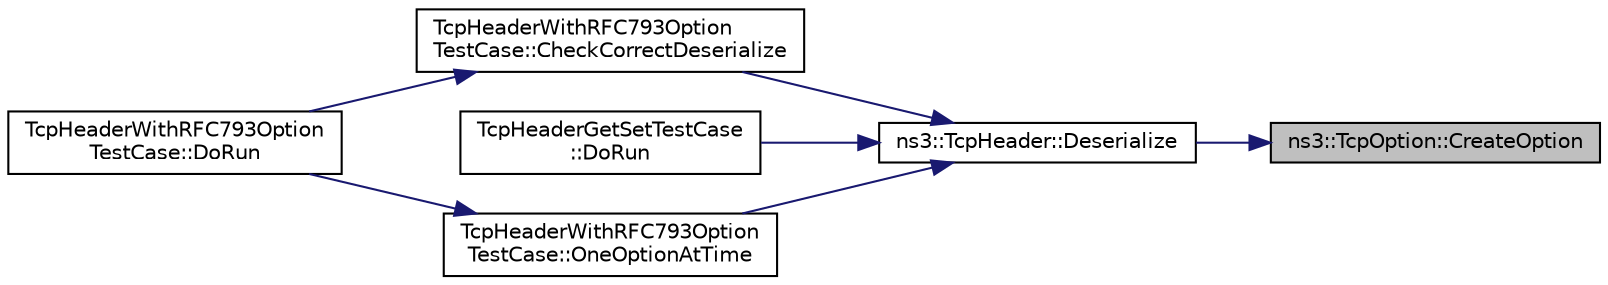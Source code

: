 digraph "ns3::TcpOption::CreateOption"
{
 // LATEX_PDF_SIZE
  edge [fontname="Helvetica",fontsize="10",labelfontname="Helvetica",labelfontsize="10"];
  node [fontname="Helvetica",fontsize="10",shape=record];
  rankdir="RL";
  Node1 [label="ns3::TcpOption::CreateOption",height=0.2,width=0.4,color="black", fillcolor="grey75", style="filled", fontcolor="black",tooltip="Creates an option."];
  Node1 -> Node2 [dir="back",color="midnightblue",fontsize="10",style="solid",fontname="Helvetica"];
  Node2 [label="ns3::TcpHeader::Deserialize",height=0.2,width=0.4,color="black", fillcolor="white", style="filled",URL="$classns3_1_1_tcp_header.html#ac9ebbec6f00c4d7d040c1d68dbe8c793",tooltip=" "];
  Node2 -> Node3 [dir="back",color="midnightblue",fontsize="10",style="solid",fontname="Helvetica"];
  Node3 [label="TcpHeaderWithRFC793Option\lTestCase::CheckCorrectDeserialize",height=0.2,width=0.4,color="black", fillcolor="white", style="filled",URL="$class_tcp_header_with_r_f_c793_option_test_case.html#ad8478f3d6d33caa92f933389f8d8419b",tooltip="Check the correct header deserialization."];
  Node3 -> Node4 [dir="back",color="midnightblue",fontsize="10",style="solid",fontname="Helvetica"];
  Node4 [label="TcpHeaderWithRFC793Option\lTestCase::DoRun",height=0.2,width=0.4,color="black", fillcolor="white", style="filled",URL="$class_tcp_header_with_r_f_c793_option_test_case.html#a52dc5f29802269d2d160f897a7933406",tooltip="Implementation to actually run this TestCase."];
  Node2 -> Node5 [dir="back",color="midnightblue",fontsize="10",style="solid",fontname="Helvetica"];
  Node5 [label="TcpHeaderGetSetTestCase\l::DoRun",height=0.2,width=0.4,color="black", fillcolor="white", style="filled",URL="$class_tcp_header_get_set_test_case.html#ae5c6a3e802b8648d197d5a22509acf49",tooltip="Implementation to actually run this TestCase."];
  Node2 -> Node6 [dir="back",color="midnightblue",fontsize="10",style="solid",fontname="Helvetica"];
  Node6 [label="TcpHeaderWithRFC793Option\lTestCase::OneOptionAtTime",height=0.2,width=0.4,color="black", fillcolor="white", style="filled",URL="$class_tcp_header_with_r_f_c793_option_test_case.html#a4f736353f198886b49418a84756e48de",tooltip="Check an header with only one kind of option."];
  Node6 -> Node4 [dir="back",color="midnightblue",fontsize="10",style="solid",fontname="Helvetica"];
}
